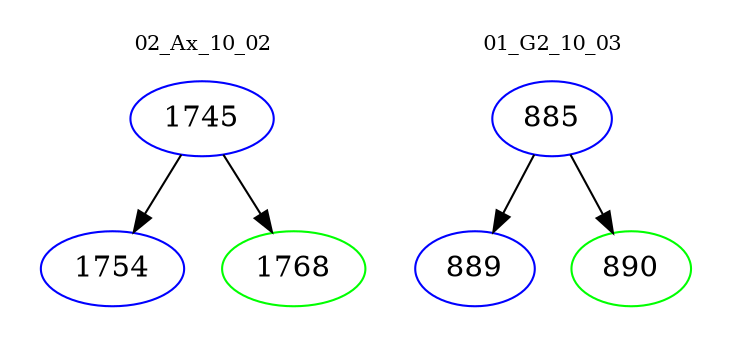 digraph{
subgraph cluster_0 {
color = white
label = "02_Ax_10_02";
fontsize=10;
T0_1745 [label="1745", color="blue"]
T0_1745 -> T0_1754 [color="black"]
T0_1754 [label="1754", color="blue"]
T0_1745 -> T0_1768 [color="black"]
T0_1768 [label="1768", color="green"]
}
subgraph cluster_1 {
color = white
label = "01_G2_10_03";
fontsize=10;
T1_885 [label="885", color="blue"]
T1_885 -> T1_889 [color="black"]
T1_889 [label="889", color="blue"]
T1_885 -> T1_890 [color="black"]
T1_890 [label="890", color="green"]
}
}
